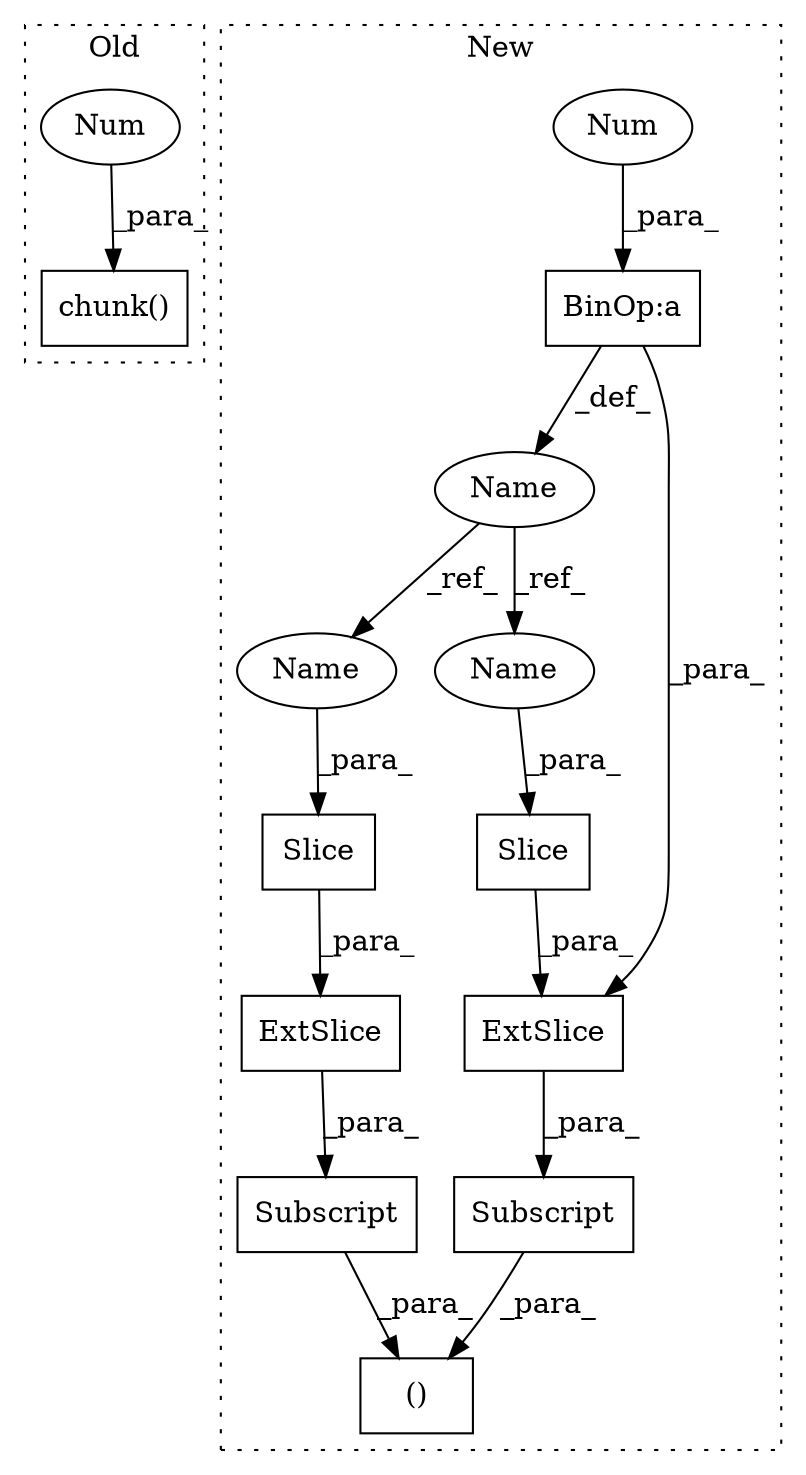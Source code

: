 digraph G {
subgraph cluster0 {
1 [label="chunk()" a="75" s="2498,2531" l="29,1" shape="box"];
3 [label="Num" a="76" s="2530" l="1" shape="ellipse"];
label = "Old";
style="dotted";
}
subgraph cluster1 {
2 [label="Subscript" a="63" s="2513,0" l="17,0" shape="box"];
4 [label="ExtSlice" a="85" s="2513" l="3" shape="box"];
5 [label="Slice" a="80" s="2520" l="8" shape="box"];
6 [label="Name" a="87" s="2445" l="8" shape="ellipse"];
7 [label="Slice" a="80" s="2501" l="1" shape="box"];
8 [label="ExtSlice" a="85" s="2494" l="3" shape="box"];
9 [label="Subscript" a="63" s="2494,0" l="17,0" shape="box"];
10 [label="BinOp:a" a="82" s="2467" l="4" shape="box"];
11 [label="()" a="54" s="2511" l="19" shape="box"];
12 [label="Num" a="76" s="2471" l="1" shape="ellipse"];
13 [label="Name" a="87" s="2502" l="8" shape="ellipse"];
14 [label="Name" a="87" s="2520" l="8" shape="ellipse"];
label = "New";
style="dotted";
}
2 -> 11 [label="_para_"];
3 -> 1 [label="_para_"];
4 -> 2 [label="_para_"];
5 -> 4 [label="_para_"];
6 -> 13 [label="_ref_"];
6 -> 14 [label="_ref_"];
7 -> 8 [label="_para_"];
8 -> 9 [label="_para_"];
9 -> 11 [label="_para_"];
10 -> 8 [label="_para_"];
10 -> 6 [label="_def_"];
12 -> 10 [label="_para_"];
13 -> 7 [label="_para_"];
14 -> 5 [label="_para_"];
}